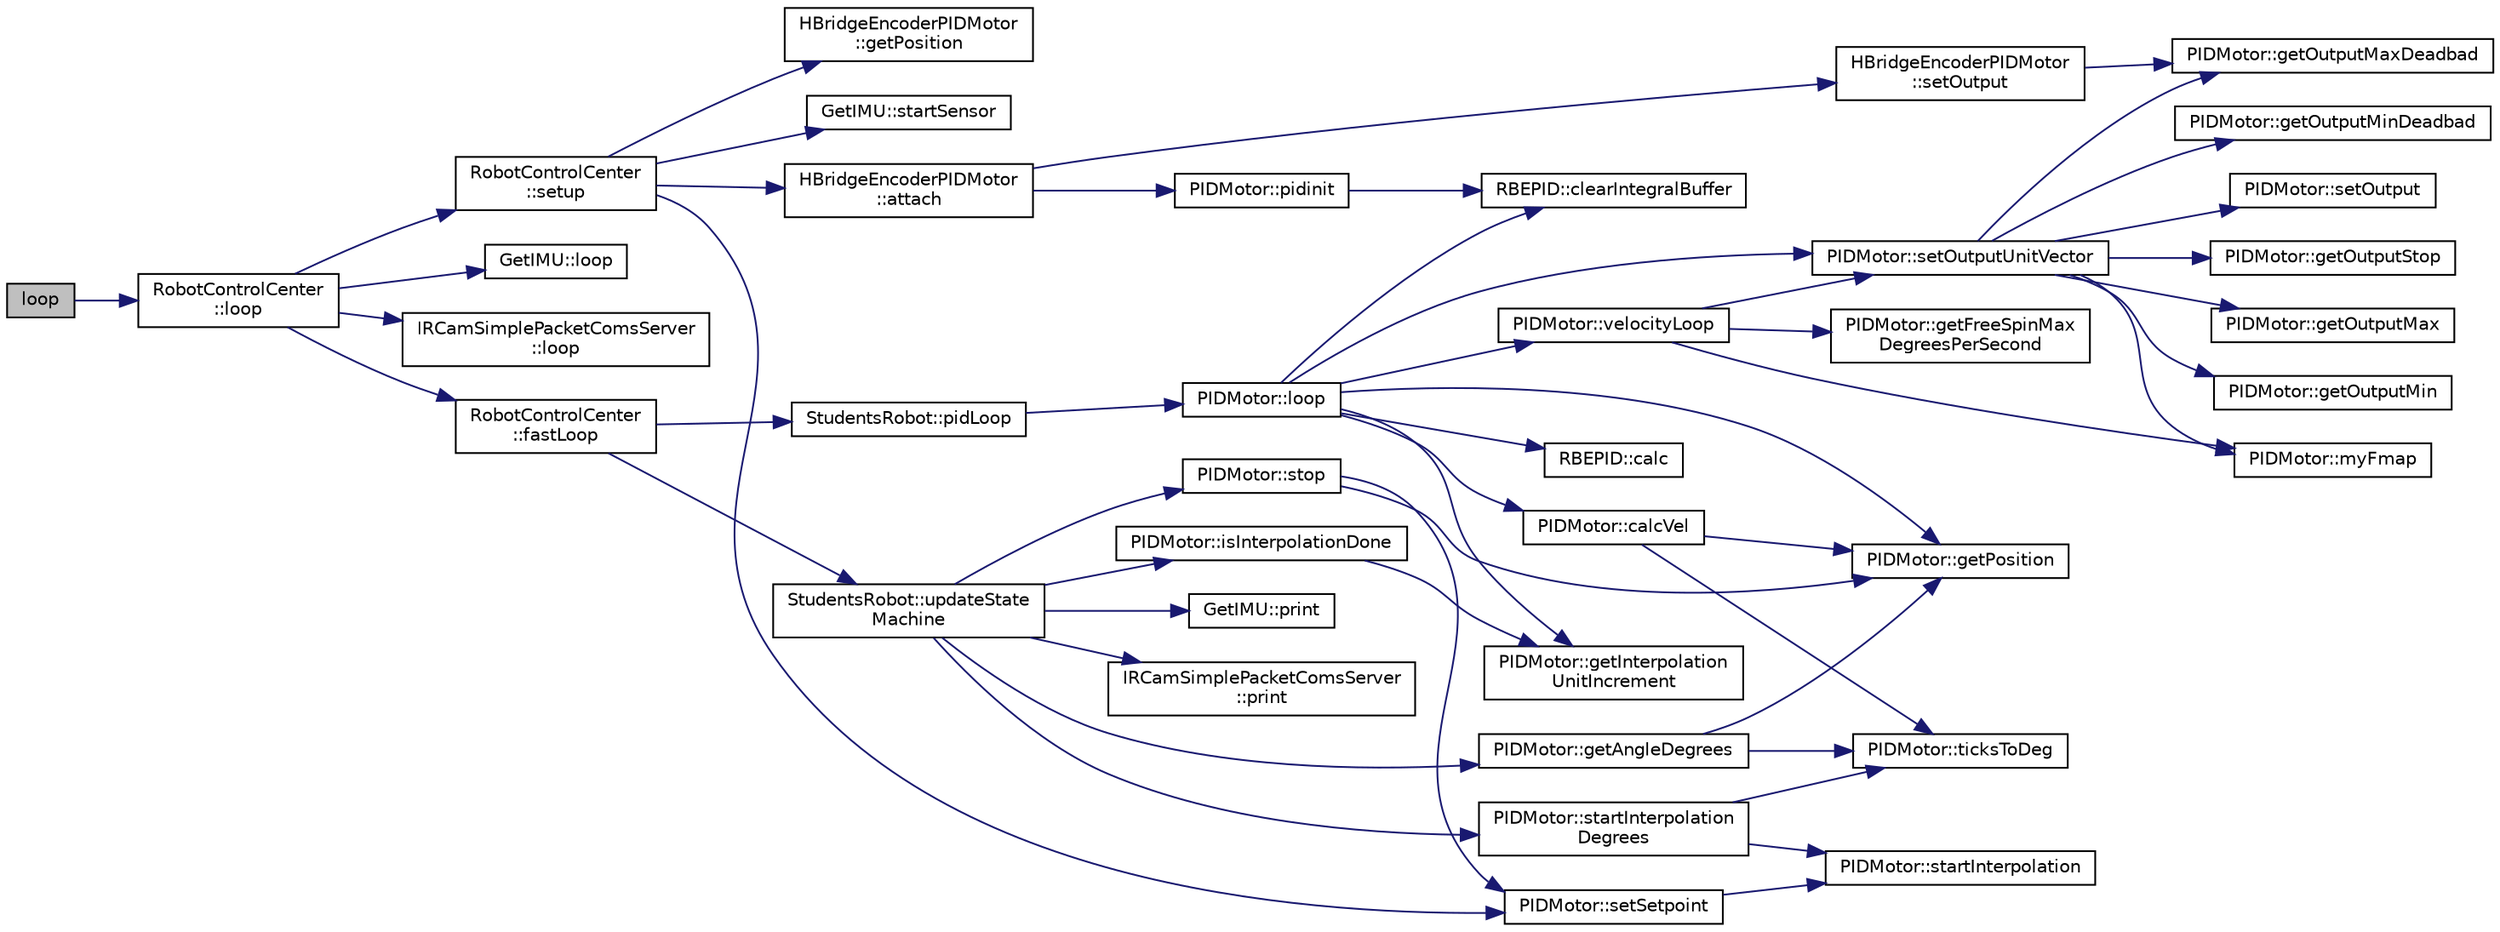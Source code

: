 digraph "loop"
{
  edge [fontname="Helvetica",fontsize="10",labelfontname="Helvetica",labelfontsize="10"];
  node [fontname="Helvetica",fontsize="10",shape=record];
  rankdir="LR";
  Node0 [label="loop",height=0.2,width=0.4,color="black", fillcolor="grey75", style="filled", fontcolor="black"];
  Node0 -> Node1 [color="midnightblue",fontsize="10",style="solid",fontname="Helvetica"];
  Node1 [label="RobotControlCenter\l::loop",height=0.2,width=0.4,color="black", fillcolor="white", style="filled",URL="$classRobotControlCenter.html#a00afedc1bdee1413ea207d528c05d791"];
  Node1 -> Node2 [color="midnightblue",fontsize="10",style="solid",fontname="Helvetica"];
  Node2 [label="RobotControlCenter\l::setup",height=0.2,width=0.4,color="black", fillcolor="white", style="filled",URL="$classRobotControlCenter.html#af72cdd5fd97b1c040d4738153b69cb5c"];
  Node2 -> Node3 [color="midnightblue",fontsize="10",style="solid",fontname="Helvetica"];
  Node3 [label="HBridgeEncoderPIDMotor\l::attach",height=0.2,width=0.4,color="black", fillcolor="white", style="filled",URL="$classHBridgeEncoderPIDMotor.html#ad971f5e3e4932ac465135018d976defc"];
  Node3 -> Node4 [color="midnightblue",fontsize="10",style="solid",fontname="Helvetica"];
  Node4 [label="PIDMotor::pidinit",height=0.2,width=0.4,color="black", fillcolor="white", style="filled",URL="$classPIDMotor.html#a32adc7f86caa0f3c97161d945ccc1c5c"];
  Node4 -> Node5 [color="midnightblue",fontsize="10",style="solid",fontname="Helvetica"];
  Node5 [label="RBEPID::clearIntegralBuffer",height=0.2,width=0.4,color="black", fillcolor="white", style="filled",URL="$classRBEPID.html#adc6954f2aaa12295fc58ca1dcfca3dc1"];
  Node3 -> Node6 [color="midnightblue",fontsize="10",style="solid",fontname="Helvetica"];
  Node6 [label="HBridgeEncoderPIDMotor\l::setOutput",height=0.2,width=0.4,color="black", fillcolor="white", style="filled",URL="$classHBridgeEncoderPIDMotor.html#af2b2cfdf8c465b5c9af290cb9a680514"];
  Node6 -> Node7 [color="midnightblue",fontsize="10",style="solid",fontname="Helvetica"];
  Node7 [label="PIDMotor::getOutputMaxDeadbad",height=0.2,width=0.4,color="black", fillcolor="white", style="filled",URL="$classPIDMotor.html#a4abe212ce5ed85b3f6f9b0d6065a2d19"];
  Node2 -> Node8 [color="midnightblue",fontsize="10",style="solid",fontname="Helvetica"];
  Node8 [label="PIDMotor::setSetpoint",height=0.2,width=0.4,color="black", fillcolor="white", style="filled",URL="$classPIDMotor.html#a53e76c65cbb75d139eed71cac76d688d"];
  Node8 -> Node9 [color="midnightblue",fontsize="10",style="solid",fontname="Helvetica"];
  Node9 [label="PIDMotor::startInterpolation",height=0.2,width=0.4,color="black", fillcolor="white", style="filled",URL="$classPIDMotor.html#a0aba3994cd6722646cce3f62a5cc056b"];
  Node2 -> Node10 [color="midnightblue",fontsize="10",style="solid",fontname="Helvetica"];
  Node10 [label="HBridgeEncoderPIDMotor\l::getPosition",height=0.2,width=0.4,color="black", fillcolor="white", style="filled",URL="$classHBridgeEncoderPIDMotor.html#aaf50960b179c4d9b0a059b3b4b41b14d"];
  Node2 -> Node11 [color="midnightblue",fontsize="10",style="solid",fontname="Helvetica"];
  Node11 [label="GetIMU::startSensor",height=0.2,width=0.4,color="black", fillcolor="white", style="filled",URL="$classGetIMU.html#af458fe68b2df51326bfd55a784df05a3"];
  Node1 -> Node12 [color="midnightblue",fontsize="10",style="solid",fontname="Helvetica"];
  Node12 [label="GetIMU::loop",height=0.2,width=0.4,color="black", fillcolor="white", style="filled",URL="$classGetIMU.html#a38e7793014c6e3f284992744ec723c15"];
  Node1 -> Node13 [color="midnightblue",fontsize="10",style="solid",fontname="Helvetica"];
  Node13 [label="IRCamSimplePacketComsServer\l::loop",height=0.2,width=0.4,color="black", fillcolor="white", style="filled",URL="$classIRCamSimplePacketComsServer.html#a16f62b2f10b0e80032e168f6d0f53844"];
  Node1 -> Node14 [color="midnightblue",fontsize="10",style="solid",fontname="Helvetica"];
  Node14 [label="RobotControlCenter\l::fastLoop",height=0.2,width=0.4,color="black", fillcolor="white", style="filled",URL="$classRobotControlCenter.html#a989d4ee3cb480dc2edb79fb7e4893660"];
  Node14 -> Node15 [color="midnightblue",fontsize="10",style="solid",fontname="Helvetica"];
  Node15 [label="StudentsRobot::pidLoop",height=0.2,width=0.4,color="black", fillcolor="white", style="filled",URL="$classStudentsRobot.html#a4ee4b70e8a57bb55e272cf0c78b866d5"];
  Node15 -> Node16 [color="midnightblue",fontsize="10",style="solid",fontname="Helvetica"];
  Node16 [label="PIDMotor::loop",height=0.2,width=0.4,color="black", fillcolor="white", style="filled",URL="$classPIDMotor.html#ac1374ed36dde94f3a14f8bf78e81c20c"];
  Node16 -> Node17 [color="midnightblue",fontsize="10",style="solid",fontname="Helvetica"];
  Node17 [label="PIDMotor::calcVel",height=0.2,width=0.4,color="black", fillcolor="white", style="filled",URL="$classPIDMotor.html#a7f73964441f27c0eb1247604dae09bd0"];
  Node17 -> Node18 [color="midnightblue",fontsize="10",style="solid",fontname="Helvetica"];
  Node18 [label="PIDMotor::getPosition",height=0.2,width=0.4,color="black", fillcolor="white", style="filled",URL="$classPIDMotor.html#a804fb78d6d87e55d96d4b798935c8809"];
  Node17 -> Node19 [color="midnightblue",fontsize="10",style="solid",fontname="Helvetica"];
  Node19 [label="PIDMotor::ticksToDeg",height=0.2,width=0.4,color="black", fillcolor="white", style="filled",URL="$classPIDMotor.html#a292e9bc7f736e94ee0df376a08efae33"];
  Node16 -> Node20 [color="midnightblue",fontsize="10",style="solid",fontname="Helvetica"];
  Node20 [label="PIDMotor::getInterpolation\lUnitIncrement",height=0.2,width=0.4,color="black", fillcolor="white", style="filled",URL="$classPIDMotor.html#a4b178659f339c95aa78bfb1a9e77c338"];
  Node16 -> Node18 [color="midnightblue",fontsize="10",style="solid",fontname="Helvetica"];
  Node16 -> Node5 [color="midnightblue",fontsize="10",style="solid",fontname="Helvetica"];
  Node16 -> Node21 [color="midnightblue",fontsize="10",style="solid",fontname="Helvetica"];
  Node21 [label="RBEPID::calc",height=0.2,width=0.4,color="black", fillcolor="white", style="filled",URL="$classRBEPID.html#a74256fe09d111f68c97f7fcfaa858960"];
  Node16 -> Node22 [color="midnightblue",fontsize="10",style="solid",fontname="Helvetica"];
  Node22 [label="PIDMotor::setOutputUnitVector",height=0.2,width=0.4,color="black", fillcolor="white", style="filled",URL="$classPIDMotor.html#af3660a46b5b7614ba1a5812a85d103ef"];
  Node22 -> Node23 [color="midnightblue",fontsize="10",style="solid",fontname="Helvetica"];
  Node23 [label="PIDMotor::getOutputStop",height=0.2,width=0.4,color="black", fillcolor="white", style="filled",URL="$classPIDMotor.html#aab8f58c624bc04015c6179e2c029fec3"];
  Node22 -> Node24 [color="midnightblue",fontsize="10",style="solid",fontname="Helvetica"];
  Node24 [label="PIDMotor::getOutputMax",height=0.2,width=0.4,color="black", fillcolor="white", style="filled",URL="$classPIDMotor.html#aeac2d568ea99d5ed87511f6107681919"];
  Node22 -> Node25 [color="midnightblue",fontsize="10",style="solid",fontname="Helvetica"];
  Node25 [label="PIDMotor::getOutputMin",height=0.2,width=0.4,color="black", fillcolor="white", style="filled",URL="$classPIDMotor.html#a48ccac9c1c76693f15b54e5db7a33df1"];
  Node22 -> Node26 [color="midnightblue",fontsize="10",style="solid",fontname="Helvetica"];
  Node26 [label="PIDMotor::myFmap",height=0.2,width=0.4,color="black", fillcolor="white", style="filled",URL="$classPIDMotor.html#a4f30d949a3c41afb995caef9fb207e05"];
  Node22 -> Node7 [color="midnightblue",fontsize="10",style="solid",fontname="Helvetica"];
  Node22 -> Node27 [color="midnightblue",fontsize="10",style="solid",fontname="Helvetica"];
  Node27 [label="PIDMotor::getOutputMinDeadbad",height=0.2,width=0.4,color="black", fillcolor="white", style="filled",URL="$classPIDMotor.html#a7cd2e4d3e82e28e60999eca98a96be7d"];
  Node22 -> Node28 [color="midnightblue",fontsize="10",style="solid",fontname="Helvetica"];
  Node28 [label="PIDMotor::setOutput",height=0.2,width=0.4,color="black", fillcolor="white", style="filled",URL="$classPIDMotor.html#a017ecfd1aca8cc1e6ac04dafabf8e29e"];
  Node16 -> Node29 [color="midnightblue",fontsize="10",style="solid",fontname="Helvetica"];
  Node29 [label="PIDMotor::velocityLoop",height=0.2,width=0.4,color="black", fillcolor="white", style="filled",URL="$classPIDMotor.html#af5a516cd4dc617063b61632ce9968df1"];
  Node29 -> Node26 [color="midnightblue",fontsize="10",style="solid",fontname="Helvetica"];
  Node29 -> Node30 [color="midnightblue",fontsize="10",style="solid",fontname="Helvetica"];
  Node30 [label="PIDMotor::getFreeSpinMax\lDegreesPerSecond",height=0.2,width=0.4,color="black", fillcolor="white", style="filled",URL="$classPIDMotor.html#a702890e63da27ace0ec16b30d53e0c9e"];
  Node29 -> Node22 [color="midnightblue",fontsize="10",style="solid",fontname="Helvetica"];
  Node14 -> Node31 [color="midnightblue",fontsize="10",style="solid",fontname="Helvetica"];
  Node31 [label="StudentsRobot::updateState\lMachine",height=0.2,width=0.4,color="black", fillcolor="white", style="filled",URL="$classStudentsRobot.html#a67255944c57772b33390dcc786505afe"];
  Node31 -> Node32 [color="midnightblue",fontsize="10",style="solid",fontname="Helvetica"];
  Node32 [label="PIDMotor::startInterpolation\lDegrees",height=0.2,width=0.4,color="black", fillcolor="white", style="filled",URL="$classPIDMotor.html#a59a361f6877ad6dd4504273646e433fd"];
  Node32 -> Node9 [color="midnightblue",fontsize="10",style="solid",fontname="Helvetica"];
  Node32 -> Node19 [color="midnightblue",fontsize="10",style="solid",fontname="Helvetica"];
  Node31 -> Node33 [color="midnightblue",fontsize="10",style="solid",fontname="Helvetica"];
  Node33 [label="PIDMotor::getAngleDegrees",height=0.2,width=0.4,color="black", fillcolor="white", style="filled",URL="$classPIDMotor.html#a30fafa2f674001af8bf25d771532620b"];
  Node33 -> Node18 [color="midnightblue",fontsize="10",style="solid",fontname="Helvetica"];
  Node33 -> Node19 [color="midnightblue",fontsize="10",style="solid",fontname="Helvetica"];
  Node31 -> Node34 [color="midnightblue",fontsize="10",style="solid",fontname="Helvetica"];
  Node34 [label="GetIMU::print",height=0.2,width=0.4,color="black", fillcolor="white", style="filled",URL="$classGetIMU.html#a758f3c2d0b8968977767d548bdaaf32a"];
  Node31 -> Node35 [color="midnightblue",fontsize="10",style="solid",fontname="Helvetica"];
  Node35 [label="IRCamSimplePacketComsServer\l::print",height=0.2,width=0.4,color="black", fillcolor="white", style="filled",URL="$classIRCamSimplePacketComsServer.html#a098879fc4639b7bb2a99ad106da63e13"];
  Node31 -> Node36 [color="midnightblue",fontsize="10",style="solid",fontname="Helvetica"];
  Node36 [label="PIDMotor::isInterpolationDone",height=0.2,width=0.4,color="black", fillcolor="white", style="filled",URL="$classPIDMotor.html#ac7a8cb2fcf9c941cedd10864b9463fb7"];
  Node36 -> Node20 [color="midnightblue",fontsize="10",style="solid",fontname="Helvetica"];
  Node31 -> Node37 [color="midnightblue",fontsize="10",style="solid",fontname="Helvetica"];
  Node37 [label="PIDMotor::stop",height=0.2,width=0.4,color="black", fillcolor="white", style="filled",URL="$classPIDMotor.html#ab70676b6d2cea7a85592715056bdb0dd"];
  Node37 -> Node8 [color="midnightblue",fontsize="10",style="solid",fontname="Helvetica"];
  Node37 -> Node18 [color="midnightblue",fontsize="10",style="solid",fontname="Helvetica"];
}
